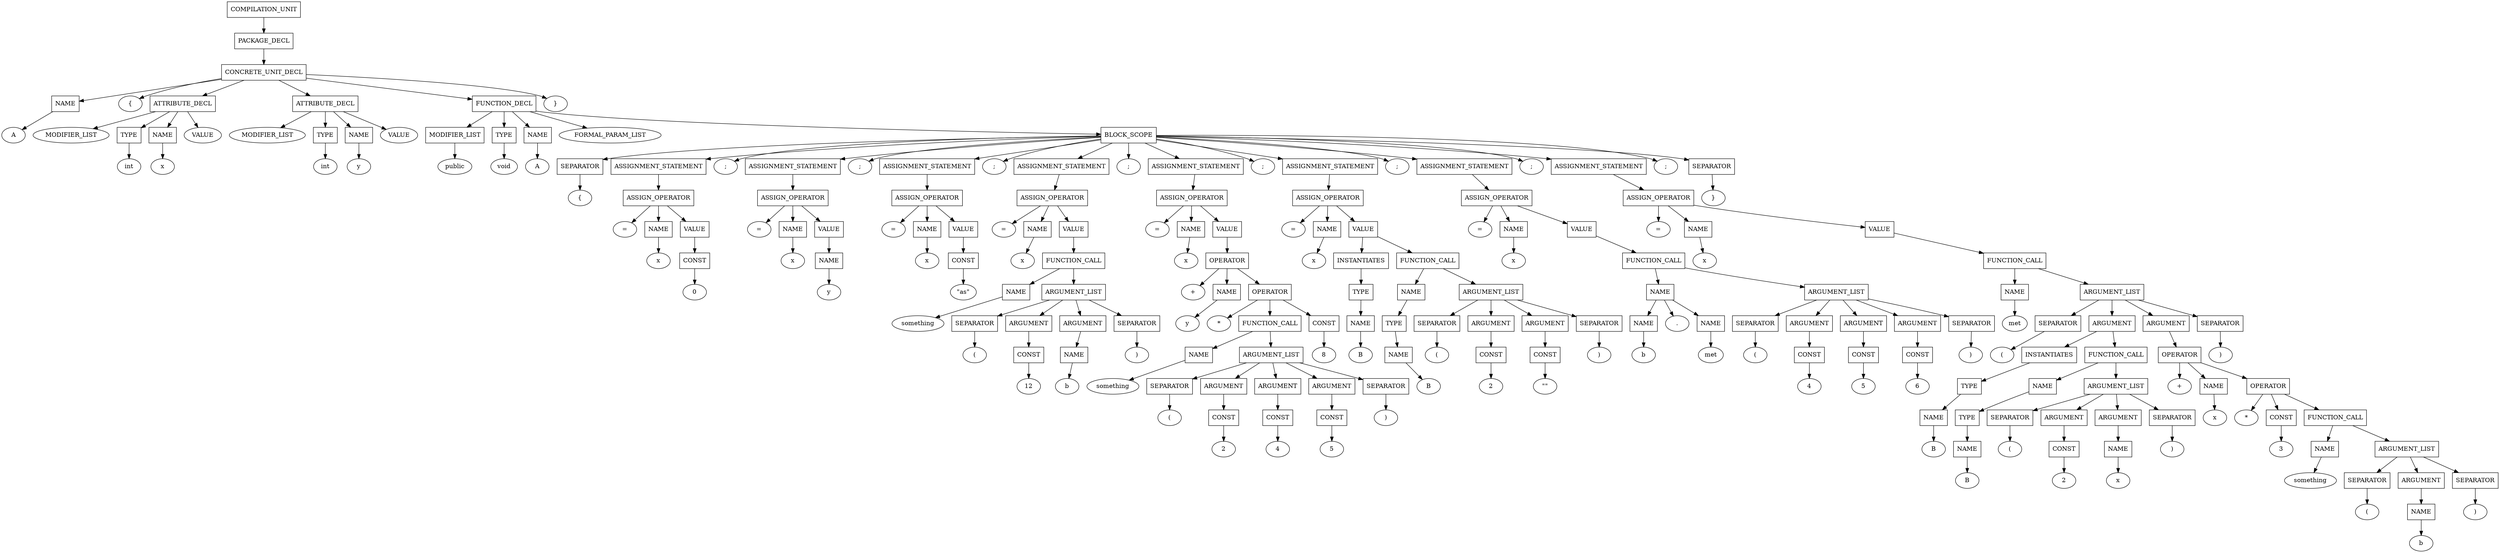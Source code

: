 digraph G {
	splines="TRUE";
	n_0 [label="COMPILATION_UNIT", shape="rectangle"]
	n_0 -> n_1
	n_1 [label="PACKAGE_DECL", shape="rectangle"]
	n_1 -> n_2
	n_2 [label="CONCRETE_UNIT_DECL", shape="rectangle"]
	n_2 -> n_3
	n_3 [label="NAME", shape="rectangle"]
	n_3 -> n_9
	n_9 [label="A", shape="ellipse"]
	n_2 -> n_4
	n_4 [label="{", shape="ellipse"]
	n_2 -> n_5
	n_5 [label="ATTRIBUTE_DECL", shape="rectangle"]
	n_5 -> n_10
	n_10 [label="MODIFIER_LIST", shape="ellipse"]
	n_5 -> n_11
	n_11 [label="TYPE", shape="rectangle"]
	n_11 -> n_23
	n_23 [label="int", shape="ellipse"]
	n_5 -> n_12
	n_12 [label="NAME", shape="rectangle"]
	n_12 -> n_24
	n_24 [label="x", shape="ellipse"]
	n_5 -> n_13
	n_13 [label="VALUE", shape="ellipse"]
	n_2 -> n_6
	n_6 [label="ATTRIBUTE_DECL", shape="rectangle"]
	n_6 -> n_14
	n_14 [label="MODIFIER_LIST", shape="ellipse"]
	n_6 -> n_15
	n_15 [label="TYPE", shape="rectangle"]
	n_15 -> n_25
	n_25 [label="int", shape="ellipse"]
	n_6 -> n_16
	n_16 [label="NAME", shape="rectangle"]
	n_16 -> n_26
	n_26 [label="y", shape="ellipse"]
	n_6 -> n_17
	n_17 [label="VALUE", shape="ellipse"]
	n_2 -> n_7
	n_7 [label="FUNCTION_DECL", shape="rectangle"]
	n_7 -> n_18
	n_18 [label="MODIFIER_LIST", shape="rectangle"]
	n_18 -> n_27
	n_27 [label="public", shape="ellipse"]
	n_7 -> n_19
	n_19 [label="TYPE", shape="rectangle"]
	n_19 -> n_28
	n_28 [label="void", shape="ellipse"]
	n_7 -> n_20
	n_20 [label="NAME", shape="rectangle"]
	n_20 -> n_29
	n_29 [label="A", shape="ellipse"]
	n_7 -> n_21
	n_21 [label="FORMAL_PARAM_LIST", shape="ellipse"]
	n_7 -> n_22
	n_22 [label="BLOCK_SCOPE", shape="rectangle"]
	n_22 -> n_30
	n_30 [label="SEPARATOR", shape="rectangle"]
	n_30 -> n_48
	n_48 [label="{", shape="ellipse"]
	n_22 -> n_31
	n_31 [label="ASSIGNMENT_STATEMENT", shape="rectangle"]
	n_31 -> n_49
	n_49 [label="ASSIGN_OPERATOR", shape="rectangle"]
	n_49 -> n_58
	n_58 [label="=", shape="ellipse"]
	n_49 -> n_59
	n_59 [label="NAME", shape="rectangle"]
	n_59 -> n_82
	n_82 [label="x", shape="ellipse"]
	n_49 -> n_60
	n_60 [label="VALUE", shape="rectangle"]
	n_60 -> n_83
	n_83 [label="CONST", shape="rectangle"]
	n_83 -> n_99
	n_99 [label="0", shape="ellipse"]
	n_22 -> n_32
	n_32 [label=";", shape="ellipse"]
	n_22 -> n_33
	n_33 [label="ASSIGNMENT_STATEMENT", shape="rectangle"]
	n_33 -> n_50
	n_50 [label="ASSIGN_OPERATOR", shape="rectangle"]
	n_50 -> n_61
	n_61 [label="=", shape="ellipse"]
	n_50 -> n_62
	n_62 [label="NAME", shape="rectangle"]
	n_62 -> n_84
	n_84 [label="x", shape="ellipse"]
	n_50 -> n_63
	n_63 [label="VALUE", shape="rectangle"]
	n_63 -> n_85
	n_85 [label="NAME", shape="rectangle"]
	n_85 -> n_100
	n_100 [label="y", shape="ellipse"]
	n_22 -> n_34
	n_34 [label=";", shape="ellipse"]
	n_22 -> n_35
	n_35 [label="ASSIGNMENT_STATEMENT", shape="rectangle"]
	n_35 -> n_51
	n_51 [label="ASSIGN_OPERATOR", shape="rectangle"]
	n_51 -> n_64
	n_64 [label="=", shape="ellipse"]
	n_51 -> n_65
	n_65 [label="NAME", shape="rectangle"]
	n_65 -> n_86
	n_86 [label="x", shape="ellipse"]
	n_51 -> n_66
	n_66 [label="VALUE", shape="rectangle"]
	n_66 -> n_87
	n_87 [label="CONST", shape="rectangle"]
	n_87 -> n_101
	n_101 [label="\"as\"", shape="ellipse"]
	n_22 -> n_36
	n_36 [label=";", shape="ellipse"]
	n_22 -> n_37
	n_37 [label="ASSIGNMENT_STATEMENT", shape="rectangle"]
	n_37 -> n_52
	n_52 [label="ASSIGN_OPERATOR", shape="rectangle"]
	n_52 -> n_67
	n_67 [label="=", shape="ellipse"]
	n_52 -> n_68
	n_68 [label="NAME", shape="rectangle"]
	n_68 -> n_88
	n_88 [label="x", shape="ellipse"]
	n_52 -> n_69
	n_69 [label="VALUE", shape="rectangle"]
	n_69 -> n_89
	n_89 [label="FUNCTION_CALL", shape="rectangle"]
	n_89 -> n_102
	n_102 [label="NAME", shape="rectangle"]
	n_102 -> n_114
	n_114 [label="something", shape="ellipse"]
	n_89 -> n_103
	n_103 [label="ARGUMENT_LIST", shape="rectangle"]
	n_103 -> n_115
	n_115 [label="SEPARATOR", shape="rectangle"]
	n_115 -> n_142
	n_142 [label="(", shape="ellipse"]
	n_103 -> n_116
	n_116 [label="ARGUMENT", shape="rectangle"]
	n_116 -> n_143
	n_143 [label="CONST", shape="rectangle"]
	n_143 -> n_167
	n_167 [label="12", shape="ellipse"]
	n_103 -> n_117
	n_117 [label="ARGUMENT", shape="rectangle"]
	n_117 -> n_144
	n_144 [label="NAME", shape="rectangle"]
	n_144 -> n_168
	n_168 [label="b", shape="ellipse"]
	n_103 -> n_118
	n_118 [label="SEPARATOR", shape="rectangle"]
	n_118 -> n_145
	n_145 [label=")", shape="ellipse"]
	n_22 -> n_38
	n_38 [label=";", shape="ellipse"]
	n_22 -> n_39
	n_39 [label="ASSIGNMENT_STATEMENT", shape="rectangle"]
	n_39 -> n_53
	n_53 [label="ASSIGN_OPERATOR", shape="rectangle"]
	n_53 -> n_70
	n_70 [label="=", shape="ellipse"]
	n_53 -> n_71
	n_71 [label="NAME", shape="rectangle"]
	n_71 -> n_90
	n_90 [label="x", shape="ellipse"]
	n_53 -> n_72
	n_72 [label="VALUE", shape="rectangle"]
	n_72 -> n_91
	n_91 [label="OPERATOR", shape="rectangle"]
	n_91 -> n_104
	n_104 [label="+", shape="ellipse"]
	n_91 -> n_105
	n_105 [label="NAME", shape="rectangle"]
	n_105 -> n_119
	n_119 [label="y", shape="ellipse"]
	n_91 -> n_106
	n_106 [label="OPERATOR", shape="rectangle"]
	n_106 -> n_120
	n_120 [label="*", shape="ellipse"]
	n_106 -> n_121
	n_121 [label="FUNCTION_CALL", shape="rectangle"]
	n_121 -> n_146
	n_146 [label="NAME", shape="rectangle"]
	n_146 -> n_169
	n_169 [label="something", shape="ellipse"]
	n_121 -> n_147
	n_147 [label="ARGUMENT_LIST", shape="rectangle"]
	n_147 -> n_170
	n_170 [label="SEPARATOR", shape="rectangle"]
	n_170 -> n_187
	n_187 [label="(", shape="ellipse"]
	n_147 -> n_171
	n_171 [label="ARGUMENT", shape="rectangle"]
	n_171 -> n_188
	n_188 [label="CONST", shape="rectangle"]
	n_188 -> n_202
	n_202 [label="2", shape="ellipse"]
	n_147 -> n_172
	n_172 [label="ARGUMENT", shape="rectangle"]
	n_172 -> n_189
	n_189 [label="CONST", shape="rectangle"]
	n_189 -> n_203
	n_203 [label="4", shape="ellipse"]
	n_147 -> n_173
	n_173 [label="ARGUMENT", shape="rectangle"]
	n_173 -> n_190
	n_190 [label="CONST", shape="rectangle"]
	n_190 -> n_204
	n_204 [label="5", shape="ellipse"]
	n_147 -> n_174
	n_174 [label="SEPARATOR", shape="rectangle"]
	n_174 -> n_191
	n_191 [label=")", shape="ellipse"]
	n_106 -> n_122
	n_122 [label="CONST", shape="rectangle"]
	n_122 -> n_148
	n_148 [label="8", shape="ellipse"]
	n_22 -> n_40
	n_40 [label=";", shape="ellipse"]
	n_22 -> n_41
	n_41 [label="ASSIGNMENT_STATEMENT", shape="rectangle"]
	n_41 -> n_54
	n_54 [label="ASSIGN_OPERATOR", shape="rectangle"]
	n_54 -> n_73
	n_73 [label="=", shape="ellipse"]
	n_54 -> n_74
	n_74 [label="NAME", shape="rectangle"]
	n_74 -> n_92
	n_92 [label="x", shape="ellipse"]
	n_54 -> n_75
	n_75 [label="VALUE", shape="rectangle"]
	n_75 -> n_93
	n_93 [label="INSTANTIATES", shape="rectangle"]
	n_93 -> n_107
	n_107 [label="TYPE", shape="rectangle"]
	n_107 -> n_123
	n_123 [label="NAME", shape="rectangle"]
	n_123 -> n_149
	n_149 [label="B", shape="ellipse"]
	n_75 -> n_94
	n_94 [label="FUNCTION_CALL", shape="rectangle"]
	n_94 -> n_108
	n_108 [label="NAME", shape="rectangle"]
	n_108 -> n_124
	n_124 [label="TYPE", shape="rectangle"]
	n_124 -> n_150
	n_150 [label="NAME", shape="rectangle"]
	n_150 -> n_175
	n_175 [label="B", shape="ellipse"]
	n_94 -> n_109
	n_109 [label="ARGUMENT_LIST", shape="rectangle"]
	n_109 -> n_125
	n_125 [label="SEPARATOR", shape="rectangle"]
	n_125 -> n_151
	n_151 [label="(", shape="ellipse"]
	n_109 -> n_126
	n_126 [label="ARGUMENT", shape="rectangle"]
	n_126 -> n_152
	n_152 [label="CONST", shape="rectangle"]
	n_152 -> n_176
	n_176 [label="2", shape="ellipse"]
	n_109 -> n_127
	n_127 [label="ARGUMENT", shape="rectangle"]
	n_127 -> n_153
	n_153 [label="CONST", shape="rectangle"]
	n_153 -> n_177
	n_177 [label="\"\"", shape="ellipse"]
	n_109 -> n_128
	n_128 [label="SEPARATOR", shape="rectangle"]
	n_128 -> n_154
	n_154 [label=")", shape="ellipse"]
	n_22 -> n_42
	n_42 [label=";", shape="ellipse"]
	n_22 -> n_43
	n_43 [label="ASSIGNMENT_STATEMENT", shape="rectangle"]
	n_43 -> n_55
	n_55 [label="ASSIGN_OPERATOR", shape="rectangle"]
	n_55 -> n_76
	n_76 [label="=", shape="ellipse"]
	n_55 -> n_77
	n_77 [label="NAME", shape="rectangle"]
	n_77 -> n_95
	n_95 [label="x", shape="ellipse"]
	n_55 -> n_78
	n_78 [label="VALUE", shape="rectangle"]
	n_78 -> n_96
	n_96 [label="FUNCTION_CALL", shape="rectangle"]
	n_96 -> n_110
	n_110 [label="NAME", shape="rectangle"]
	n_110 -> n_129
	n_129 [label="NAME", shape="rectangle"]
	n_129 -> n_155
	n_155 [label="b", shape="ellipse"]
	n_110 -> n_130
	n_130 [label=".", shape="ellipse"]
	n_110 -> n_131
	n_131 [label="NAME", shape="rectangle"]
	n_131 -> n_156
	n_156 [label="met", shape="ellipse"]
	n_96 -> n_111
	n_111 [label="ARGUMENT_LIST", shape="rectangle"]
	n_111 -> n_132
	n_132 [label="SEPARATOR", shape="rectangle"]
	n_132 -> n_157
	n_157 [label="(", shape="ellipse"]
	n_111 -> n_133
	n_133 [label="ARGUMENT", shape="rectangle"]
	n_133 -> n_158
	n_158 [label="CONST", shape="rectangle"]
	n_158 -> n_178
	n_178 [label="4", shape="ellipse"]
	n_111 -> n_134
	n_134 [label="ARGUMENT", shape="rectangle"]
	n_134 -> n_159
	n_159 [label="CONST", shape="rectangle"]
	n_159 -> n_179
	n_179 [label="5", shape="ellipse"]
	n_111 -> n_135
	n_135 [label="ARGUMENT", shape="rectangle"]
	n_135 -> n_160
	n_160 [label="CONST", shape="rectangle"]
	n_160 -> n_180
	n_180 [label="6", shape="ellipse"]
	n_111 -> n_136
	n_136 [label="SEPARATOR", shape="rectangle"]
	n_136 -> n_161
	n_161 [label=")", shape="ellipse"]
	n_22 -> n_44
	n_44 [label=";", shape="ellipse"]
	n_22 -> n_45
	n_45 [label="ASSIGNMENT_STATEMENT", shape="rectangle"]
	n_45 -> n_56
	n_56 [label="ASSIGN_OPERATOR", shape="rectangle"]
	n_56 -> n_79
	n_79 [label="=", shape="ellipse"]
	n_56 -> n_80
	n_80 [label="NAME", shape="rectangle"]
	n_80 -> n_97
	n_97 [label="x", shape="ellipse"]
	n_56 -> n_81
	n_81 [label="VALUE", shape="rectangle"]
	n_81 -> n_98
	n_98 [label="FUNCTION_CALL", shape="rectangle"]
	n_98 -> n_112
	n_112 [label="NAME", shape="rectangle"]
	n_112 -> n_137
	n_137 [label="met", shape="ellipse"]
	n_98 -> n_113
	n_113 [label="ARGUMENT_LIST", shape="rectangle"]
	n_113 -> n_138
	n_138 [label="SEPARATOR", shape="rectangle"]
	n_138 -> n_162
	n_162 [label="(", shape="ellipse"]
	n_113 -> n_139
	n_139 [label="ARGUMENT", shape="rectangle"]
	n_139 -> n_163
	n_163 [label="INSTANTIATES", shape="rectangle"]
	n_163 -> n_181
	n_181 [label="TYPE", shape="rectangle"]
	n_181 -> n_192
	n_192 [label="NAME", shape="rectangle"]
	n_192 -> n_205
	n_205 [label="B", shape="ellipse"]
	n_139 -> n_164
	n_164 [label="FUNCTION_CALL", shape="rectangle"]
	n_164 -> n_182
	n_182 [label="NAME", shape="rectangle"]
	n_182 -> n_193
	n_193 [label="TYPE", shape="rectangle"]
	n_193 -> n_206
	n_206 [label="NAME", shape="rectangle"]
	n_206 -> n_214
	n_214 [label="B", shape="ellipse"]
	n_164 -> n_183
	n_183 [label="ARGUMENT_LIST", shape="rectangle"]
	n_183 -> n_194
	n_194 [label="SEPARATOR", shape="rectangle"]
	n_194 -> n_207
	n_207 [label="(", shape="ellipse"]
	n_183 -> n_195
	n_195 [label="ARGUMENT", shape="rectangle"]
	n_195 -> n_208
	n_208 [label="CONST", shape="rectangle"]
	n_208 -> n_215
	n_215 [label="2", shape="ellipse"]
	n_183 -> n_196
	n_196 [label="ARGUMENT", shape="rectangle"]
	n_196 -> n_209
	n_209 [label="NAME", shape="rectangle"]
	n_209 -> n_216
	n_216 [label="x", shape="ellipse"]
	n_183 -> n_197
	n_197 [label="SEPARATOR", shape="rectangle"]
	n_197 -> n_210
	n_210 [label=")", shape="ellipse"]
	n_113 -> n_140
	n_140 [label="ARGUMENT", shape="rectangle"]
	n_140 -> n_165
	n_165 [label="OPERATOR", shape="rectangle"]
	n_165 -> n_184
	n_184 [label="+", shape="ellipse"]
	n_165 -> n_185
	n_185 [label="NAME", shape="rectangle"]
	n_185 -> n_198
	n_198 [label="x", shape="ellipse"]
	n_165 -> n_186
	n_186 [label="OPERATOR", shape="rectangle"]
	n_186 -> n_199
	n_199 [label="*", shape="ellipse"]
	n_186 -> n_200
	n_200 [label="CONST", shape="rectangle"]
	n_200 -> n_211
	n_211 [label="3", shape="ellipse"]
	n_186 -> n_201
	n_201 [label="FUNCTION_CALL", shape="rectangle"]
	n_201 -> n_212
	n_212 [label="NAME", shape="rectangle"]
	n_212 -> n_217
	n_217 [label="something", shape="ellipse"]
	n_201 -> n_213
	n_213 [label="ARGUMENT_LIST", shape="rectangle"]
	n_213 -> n_218
	n_218 [label="SEPARATOR", shape="rectangle"]
	n_218 -> n_221
	n_221 [label="(", shape="ellipse"]
	n_213 -> n_219
	n_219 [label="ARGUMENT", shape="rectangle"]
	n_219 -> n_222
	n_222 [label="NAME", shape="rectangle"]
	n_222 -> n_224
	n_224 [label="b", shape="ellipse"]
	n_213 -> n_220
	n_220 [label="SEPARATOR", shape="rectangle"]
	n_220 -> n_223
	n_223 [label=")", shape="ellipse"]
	n_113 -> n_141
	n_141 [label="SEPARATOR", shape="rectangle"]
	n_141 -> n_166
	n_166 [label=")", shape="ellipse"]
	n_22 -> n_46
	n_46 [label=";", shape="ellipse"]
	n_22 -> n_47
	n_47 [label="SEPARATOR", shape="rectangle"]
	n_47 -> n_57
	n_57 [label="}", shape="ellipse"]
	n_2 -> n_8
	n_8 [label="}", shape="ellipse"]
}